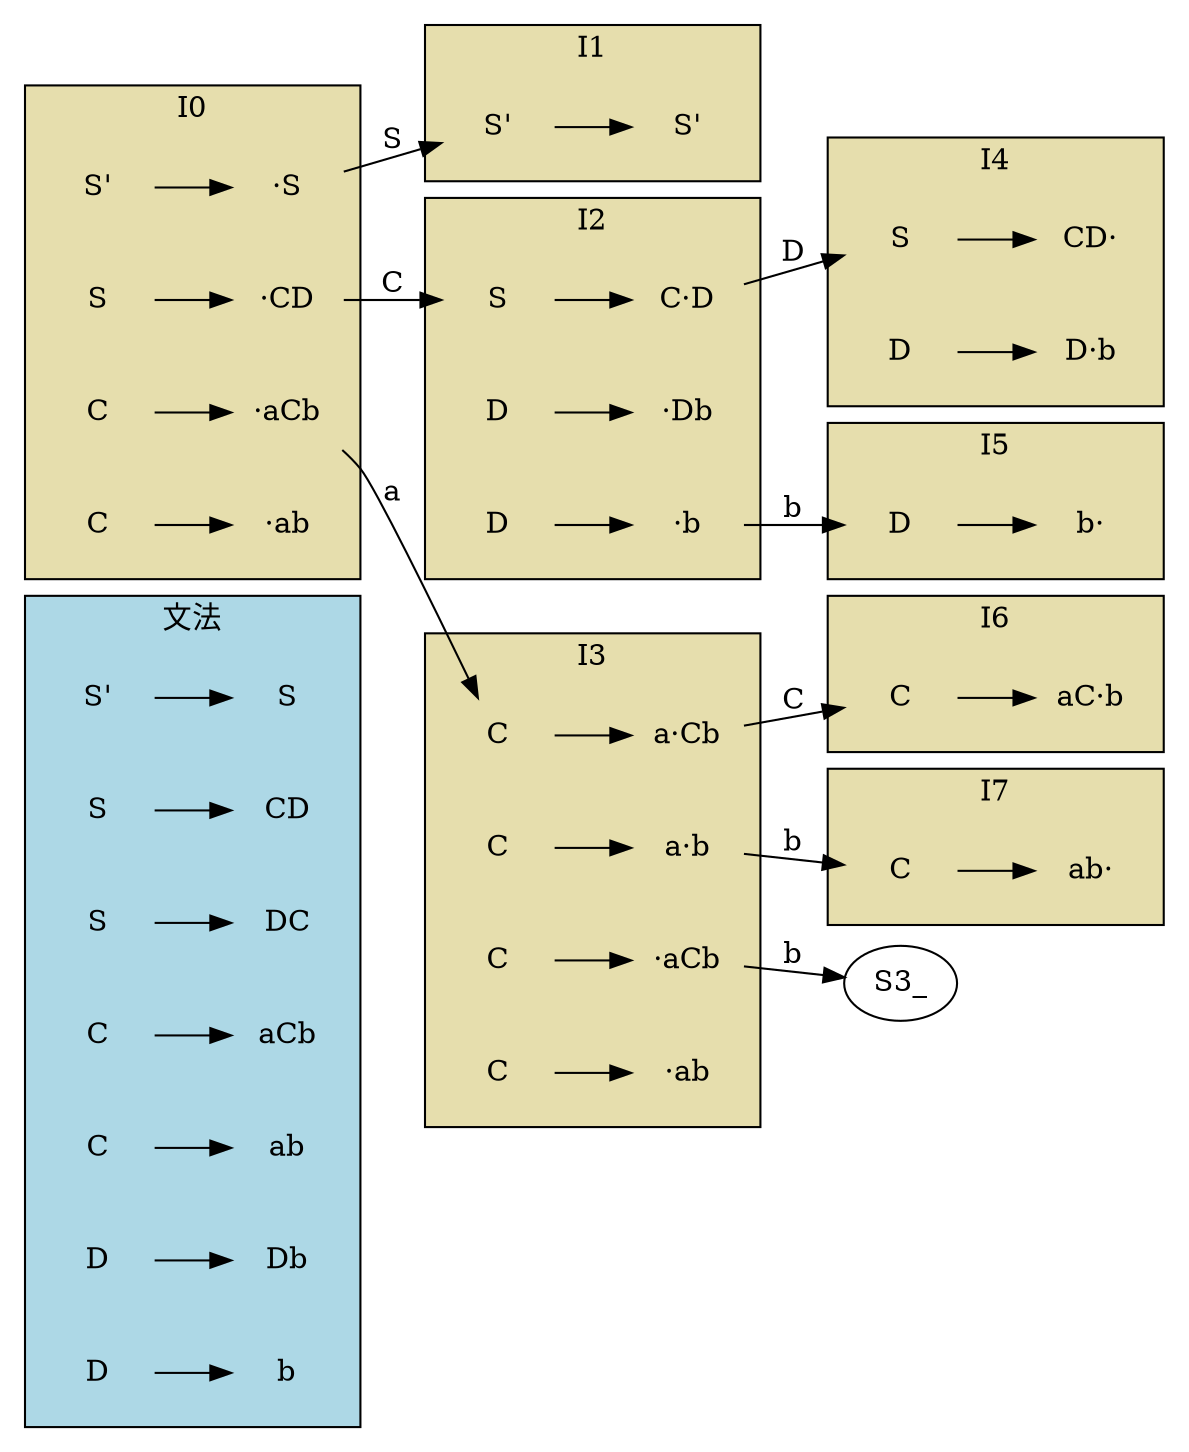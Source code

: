 digraph G{
    rankdir=LR;
    compound=true;
    subgraph cluster_10{
        label="文法";
        bgcolor=lightblue
        node [shape=plaintext];
        node [label="S'"] S0;
        node [label=S] S1,S2,S3;
        node [label=CD] CD;
        node [label=DC] DC;
        node [label=C] C0,C1;
        node [label=aCb] C2;
        node [label=ab] C3;
        node [label=D] D0,D1;
        node [label=Db] D2;
        node [label=b] D3;
        S0->S1
        S2->CD
        S3->DC
        C0->C2
        C1->C3
        D0->D2
        D1->D3
    }
    subgraph cluster_0{
        label="I0";
        bgcolor="#e6dead"
        node [shape=plaintext];
        node [label="S'"] S0_0;
        node [label="·S"] S0_1;
        node [label="S"] S0_2;
        node [label="·CD"] S0_3;
        node [label="C"] S0_4,S0_7;
        node [label="·aCb"] S0_5;
        node [label="·ab"] S0_6;
        S0_0->S0_1
        S0_2->S0_3
        S0_4->S0_5
        S0_7->S0_6
    }
    subgraph cluster_1{
        label="I1"
        bgcolor="#e6dead"
        node [shape=plaintext];
        node [label="S'"] S1_0;
        S1_0->S1_1
    }
    subgraph cluster_2{
        label="I2";
        bgcolor="#e6dead"
        node [shape=plaintext];
        node [label="S"] S2_0;
        node [label="C·D"] S2_1;
        node [label="D"] S2_2,S2_3;
        node [label="·Db"] S2_4;
        node [label="·b"] S2_5;
        S2_0->S2_1
        S2_2->S2_4
        S2_3->S2_5
    }
    subgraph cluster_3{
        label="I3";
        bgcolor="#e6dead"
        node [shape=plaintext];
        node [label="C"] S3_0,S3_1,S3_2,S3_3;
        node [label="a·Cb"] S3_4;
        node [label="a·b"] S3_5;
        node [label="·aCb"] S3_6;
        node [label="·ab"] S3_7;
        S3_0->S3_4
        S3_1->S3_5
        S3_2->S3_6
        S3_3->S3_7
    }
    subgraph cluster_4{
        label="I4";
        bgcolor="#e6dead"
        node [shape=plaintext];
        node [label="S"] S4_0;
        node [label="CD·"] S4_1;
        node [label="D"] S4_2;
        node [label="D·b"] S4_3;
        S4_0->S4_1
        S4_2->S4_3
    }
    subgraph cluster_5{
        label="I5";
        bgcolor="#e6dead"
        node [shape=plaintext];
        node [label="D"] S5_0;
        node [label="b·"] S5_1;
        S5_0->S5_1
    }
    subgraph cluster_6{
        label="I6";
        bgcolor="#e6dead"
        node [shape=plaintext];
        node [label="C"] S6_0;
        node [label="aC·b"] S6_1;
        S6_0->S6_1
    }
    subgraph cluster_7{
        label="I7";
        bgcolor="#e6dead"
        node [shape=plaintext];
        node [label="C"] S7_0;
        node [label="ab·"] S7_1;
        S7_0->S7_1
    }
    S0_1->S1_0[label="S" lhead=cluster_0 ltail=cluster_1]
    S0_3->S2_0[label="C" lhead=cluster_0 ltail=cluster_2]
    S0_5->S3_0[label="a" lhead=cluster_0 ltail=cluster_3]
    S2_1->S4_0[label="D" lhead=cluster_2 ltail=cluster_4]
    S2_5->S5_0[label="b" lhead=cluster_2 ltail=cluster_5]
    S3_4->S6_0[label="C" lhead=cluster_3 ltail=cluster_6]
    S3_5->S7_0[label="b" lhead=cluster_3 ltail=cluster_7]
    S3_6->S3_[label="b" lhead=cluster_3 ltail=cluster_7]
}